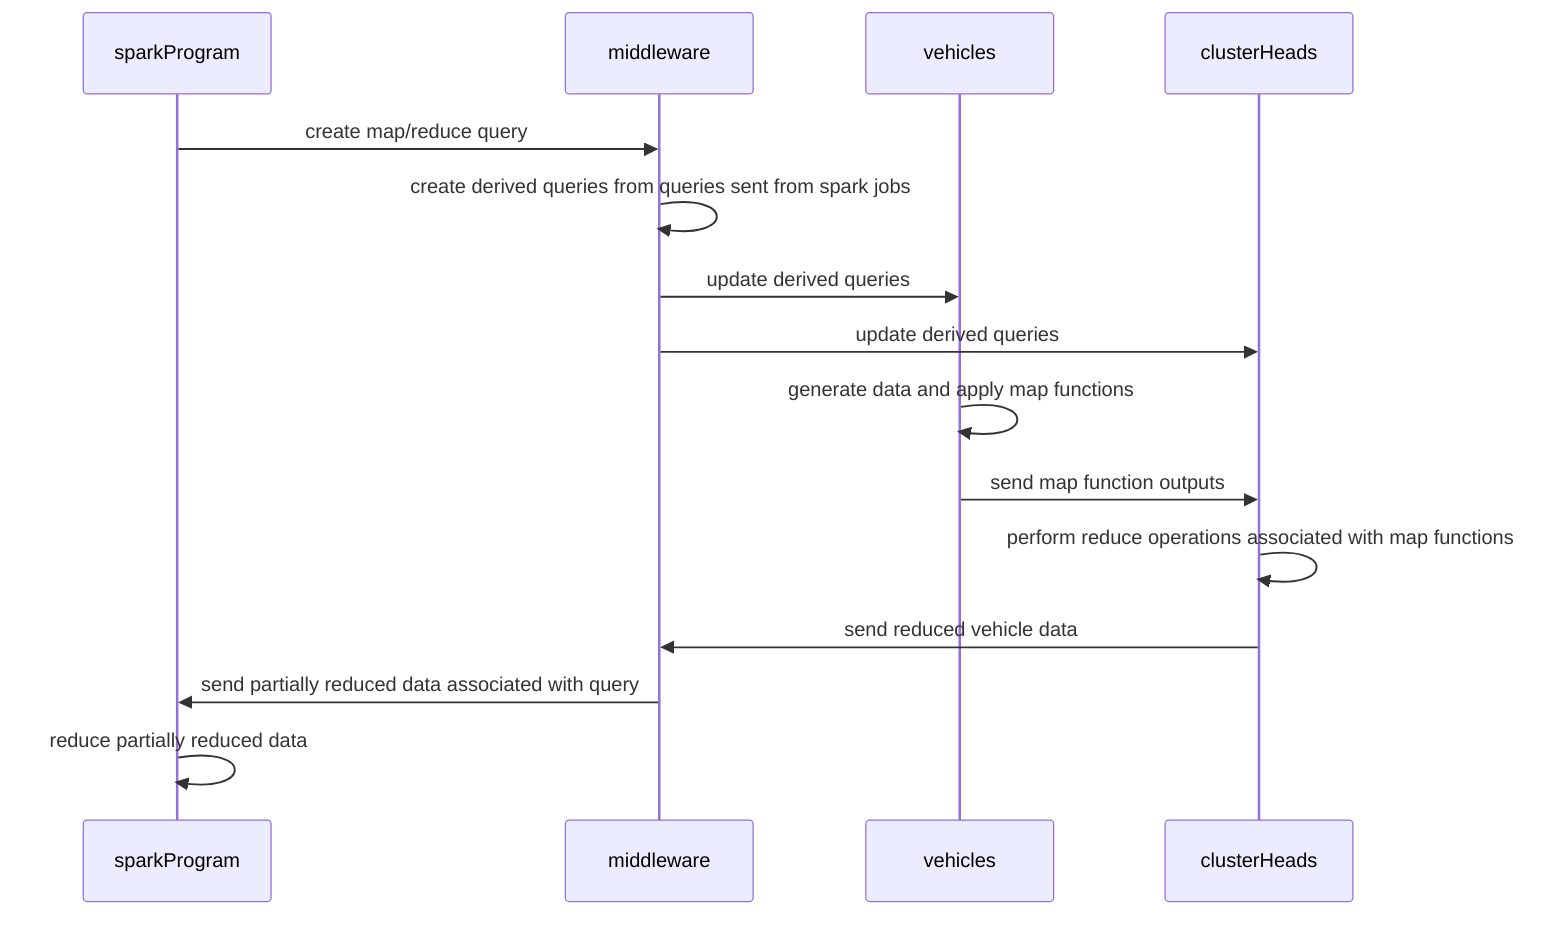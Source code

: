 sequenceDiagram
    sparkProgram->>middleware: create map/reduce query
    middleware->>middleware: create derived queries from queries sent from spark jobs
    middleware->>vehicles: update derived queries
    middleware->>clusterHeads: update derived queries
    vehicles->>vehicles: generate data and apply map functions
    vehicles->>clusterHeads: send map function outputs
    clusterHeads->>clusterHeads: perform reduce operations associated with map functions
    clusterHeads->>middleware: send reduced vehicle data
    middleware->>sparkProgram: send partially reduced data associated with query
    sparkProgram->>sparkProgram: reduce partially reduced data
